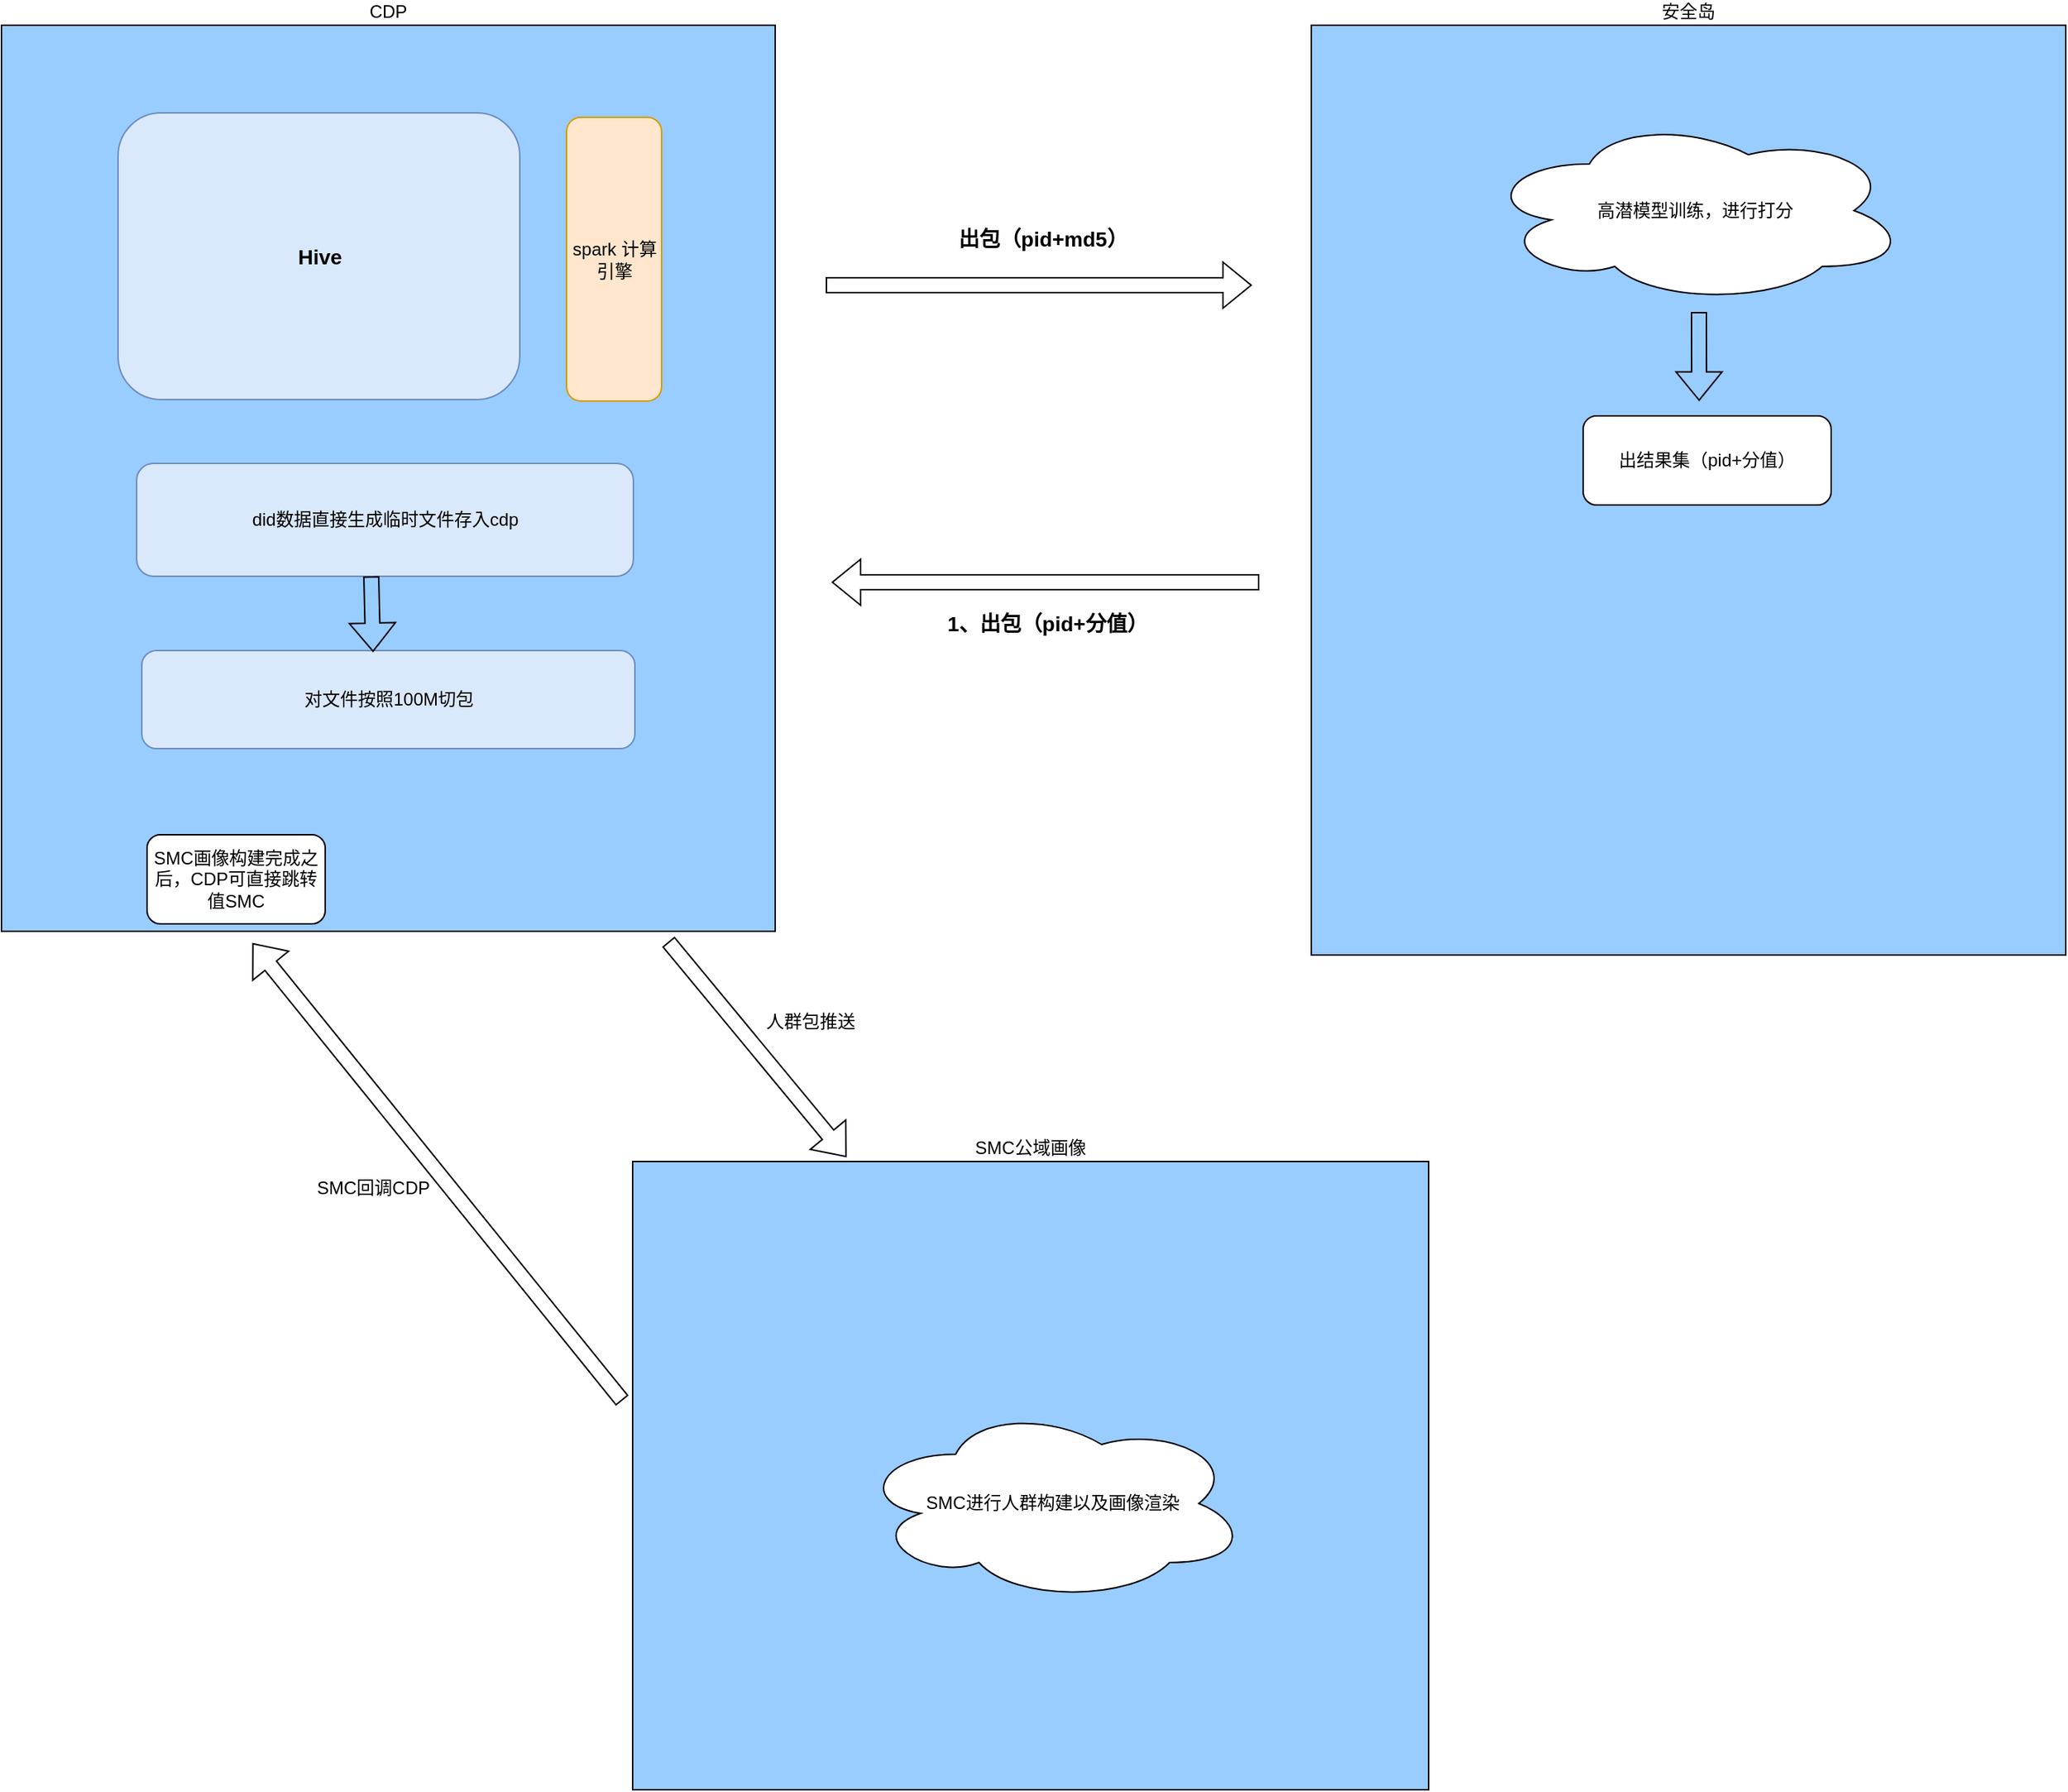 <mxfile version="21.1.2" type="github">
  <diagram name="第 1 页" id="9FNGOSTYdFmzoKh4jky8">
    <mxGraphModel dx="3369" dy="761" grid="0" gridSize="10" guides="1" tooltips="1" connect="1" arrows="1" fold="1" page="1" pageScale="1" pageWidth="1700" pageHeight="1100" math="0" shadow="0">
      <root>
        <mxCell id="0" />
        <mxCell id="1" parent="0" />
        <mxCell id="w8Ea4wfVR7hNAdVZ4RfK-1" value="CDP" style="rounded=0;whiteSpace=wrap;html=1;labelPosition=center;verticalLabelPosition=top;align=center;verticalAlign=bottom;fillColor=#99CCFF;" vertex="1" parent="1">
          <mxGeometry x="-141" y="106" width="521" height="610" as="geometry" />
        </mxCell>
        <mxCell id="w8Ea4wfVR7hNAdVZ4RfK-2" value="&lt;b&gt;&lt;font style=&quot;font-size: 14px;&quot;&gt;Hive&lt;/font&gt;&lt;/b&gt;" style="rounded=1;whiteSpace=wrap;html=1;fillColor=#dae8fc;strokeColor=#6c8ebf;labelPosition=center;verticalLabelPosition=middle;align=center;verticalAlign=middle;" vertex="1" parent="1">
          <mxGeometry x="-62.5" y="165" width="270.5" height="193" as="geometry" />
        </mxCell>
        <mxCell id="w8Ea4wfVR7hNAdVZ4RfK-4" value="spark 计算引擎" style="rounded=1;whiteSpace=wrap;html=1;fillColor=#ffe6cc;strokeColor=#d79b00;" vertex="1" parent="1">
          <mxGeometry x="239.5" y="168" width="64" height="191" as="geometry" />
        </mxCell>
        <mxCell id="w8Ea4wfVR7hNAdVZ4RfK-5" value="安全岛" style="rounded=0;whiteSpace=wrap;html=1;labelPosition=center;verticalLabelPosition=top;align=center;verticalAlign=bottom;fillColor=#99CCFF;" vertex="1" parent="1">
          <mxGeometry x="741" y="106" width="508" height="626" as="geometry" />
        </mxCell>
        <mxCell id="w8Ea4wfVR7hNAdVZ4RfK-6" value="" style="shape=flexArrow;endArrow=classic;html=1;rounded=0;" edge="1" parent="1">
          <mxGeometry width="50" height="50" relative="1" as="geometry">
            <mxPoint x="414" y="281" as="sourcePoint" />
            <mxPoint x="701" y="281" as="targetPoint" />
          </mxGeometry>
        </mxCell>
        <mxCell id="w8Ea4wfVR7hNAdVZ4RfK-7" value="出包（pid+md5）" style="text;html=1;strokeColor=none;fillColor=none;align=center;verticalAlign=middle;whiteSpace=wrap;rounded=0;fontStyle=1;fontSize=14;" vertex="1" parent="1">
          <mxGeometry x="489" y="236" width="143" height="28" as="geometry" />
        </mxCell>
        <mxCell id="w8Ea4wfVR7hNAdVZ4RfK-11" value="" style="shape=flexArrow;endArrow=classic;html=1;rounded=0;" edge="1" parent="1">
          <mxGeometry width="50" height="50" relative="1" as="geometry">
            <mxPoint x="706" y="481" as="sourcePoint" />
            <mxPoint x="418" y="481" as="targetPoint" />
          </mxGeometry>
        </mxCell>
        <mxCell id="w8Ea4wfVR7hNAdVZ4RfK-12" value="1、出包（pid+分值）" style="text;html=1;strokeColor=none;fillColor=none;align=center;verticalAlign=middle;whiteSpace=wrap;rounded=0;fontStyle=1;fontSize=14;" vertex="1" parent="1">
          <mxGeometry x="492" y="495" width="143" height="28" as="geometry" />
        </mxCell>
        <mxCell id="w8Ea4wfVR7hNAdVZ4RfK-13" value="SMC公域画像" style="rounded=0;whiteSpace=wrap;html=1;labelPosition=center;verticalLabelPosition=top;align=center;verticalAlign=bottom;fillColor=#99CCFF;" vertex="1" parent="1">
          <mxGeometry x="284" y="871" width="536" height="423" as="geometry" />
        </mxCell>
        <mxCell id="w8Ea4wfVR7hNAdVZ4RfK-14" value="did数据直接生成临时文件存入cdp" style="rounded=1;whiteSpace=wrap;html=1;fillColor=#dae8fc;strokeColor=#6c8ebf;" vertex="1" parent="1">
          <mxGeometry x="-50" y="401" width="334.5" height="76" as="geometry" />
        </mxCell>
        <mxCell id="w8Ea4wfVR7hNAdVZ4RfK-15" value="对文件按照100M切包" style="rounded=1;whiteSpace=wrap;html=1;fillColor=#dae8fc;strokeColor=#6c8ebf;" vertex="1" parent="1">
          <mxGeometry x="-46.5" y="527" width="332" height="66" as="geometry" />
        </mxCell>
        <mxCell id="w8Ea4wfVR7hNAdVZ4RfK-16" value="" style="shape=flexArrow;endArrow=classic;html=1;rounded=0;" edge="1" parent="1">
          <mxGeometry width="50" height="50" relative="1" as="geometry">
            <mxPoint x="308" y="723" as="sourcePoint" />
            <mxPoint x="428" y="868" as="targetPoint" />
          </mxGeometry>
        </mxCell>
        <mxCell id="w8Ea4wfVR7hNAdVZ4RfK-17" value="" style="shape=flexArrow;endArrow=classic;html=1;rounded=0;" edge="1" parent="1">
          <mxGeometry width="50" height="50" relative="1" as="geometry">
            <mxPoint x="277" y="1032" as="sourcePoint" />
            <mxPoint x="28" y="724" as="targetPoint" />
          </mxGeometry>
        </mxCell>
        <mxCell id="w8Ea4wfVR7hNAdVZ4RfK-18" value="SMC进行人群构建以及画像渲染" style="ellipse;shape=cloud;whiteSpace=wrap;html=1;" vertex="1" parent="1">
          <mxGeometry x="436" y="1035" width="262" height="132.5" as="geometry" />
        </mxCell>
        <mxCell id="w8Ea4wfVR7hNAdVZ4RfK-19" value="SMC回调CDP" style="text;html=1;strokeColor=none;fillColor=none;align=center;verticalAlign=middle;whiteSpace=wrap;rounded=0;" vertex="1" parent="1">
          <mxGeometry x="52" y="871" width="115" height="36" as="geometry" />
        </mxCell>
        <mxCell id="w8Ea4wfVR7hNAdVZ4RfK-20" value="人群包推送" style="text;html=1;strokeColor=none;fillColor=none;align=center;verticalAlign=middle;whiteSpace=wrap;rounded=0;" vertex="1" parent="1">
          <mxGeometry x="354" y="762" width="100" height="30" as="geometry" />
        </mxCell>
        <mxCell id="w8Ea4wfVR7hNAdVZ4RfK-21" value="SMC画像构建完成之后，CDP可直接跳转值SMC" style="rounded=1;whiteSpace=wrap;html=1;" vertex="1" parent="1">
          <mxGeometry x="-43" y="651" width="120" height="60" as="geometry" />
        </mxCell>
        <mxCell id="w8Ea4wfVR7hNAdVZ4RfK-22" value="" style="shape=flexArrow;endArrow=classic;html=1;rounded=0;entryX=0.469;entryY=0.015;entryDx=0;entryDy=0;entryPerimeter=0;" edge="1" parent="1" target="w8Ea4wfVR7hNAdVZ4RfK-15">
          <mxGeometry width="50" height="50" relative="1" as="geometry">
            <mxPoint x="108" y="477" as="sourcePoint" />
            <mxPoint x="158" y="427" as="targetPoint" />
          </mxGeometry>
        </mxCell>
        <mxCell id="w8Ea4wfVR7hNAdVZ4RfK-23" value="高潜模型训练，进行打分" style="ellipse;shape=cloud;whiteSpace=wrap;html=1;" vertex="1" parent="1">
          <mxGeometry x="857" y="168" width="285" height="125.5" as="geometry" />
        </mxCell>
        <mxCell id="w8Ea4wfVR7hNAdVZ4RfK-24" value="" style="shape=flexArrow;endArrow=classic;html=1;rounded=0;entryX=0.514;entryY=0.404;entryDx=0;entryDy=0;entryPerimeter=0;" edge="1" parent="1" target="w8Ea4wfVR7hNAdVZ4RfK-5">
          <mxGeometry width="50" height="50" relative="1" as="geometry">
            <mxPoint x="1002" y="299" as="sourcePoint" />
            <mxPoint x="1052" y="249" as="targetPoint" />
          </mxGeometry>
        </mxCell>
        <mxCell id="w8Ea4wfVR7hNAdVZ4RfK-25" value="出结果集（pid+分值）" style="rounded=1;whiteSpace=wrap;html=1;" vertex="1" parent="1">
          <mxGeometry x="924" y="369" width="167" height="60" as="geometry" />
        </mxCell>
      </root>
    </mxGraphModel>
  </diagram>
</mxfile>
